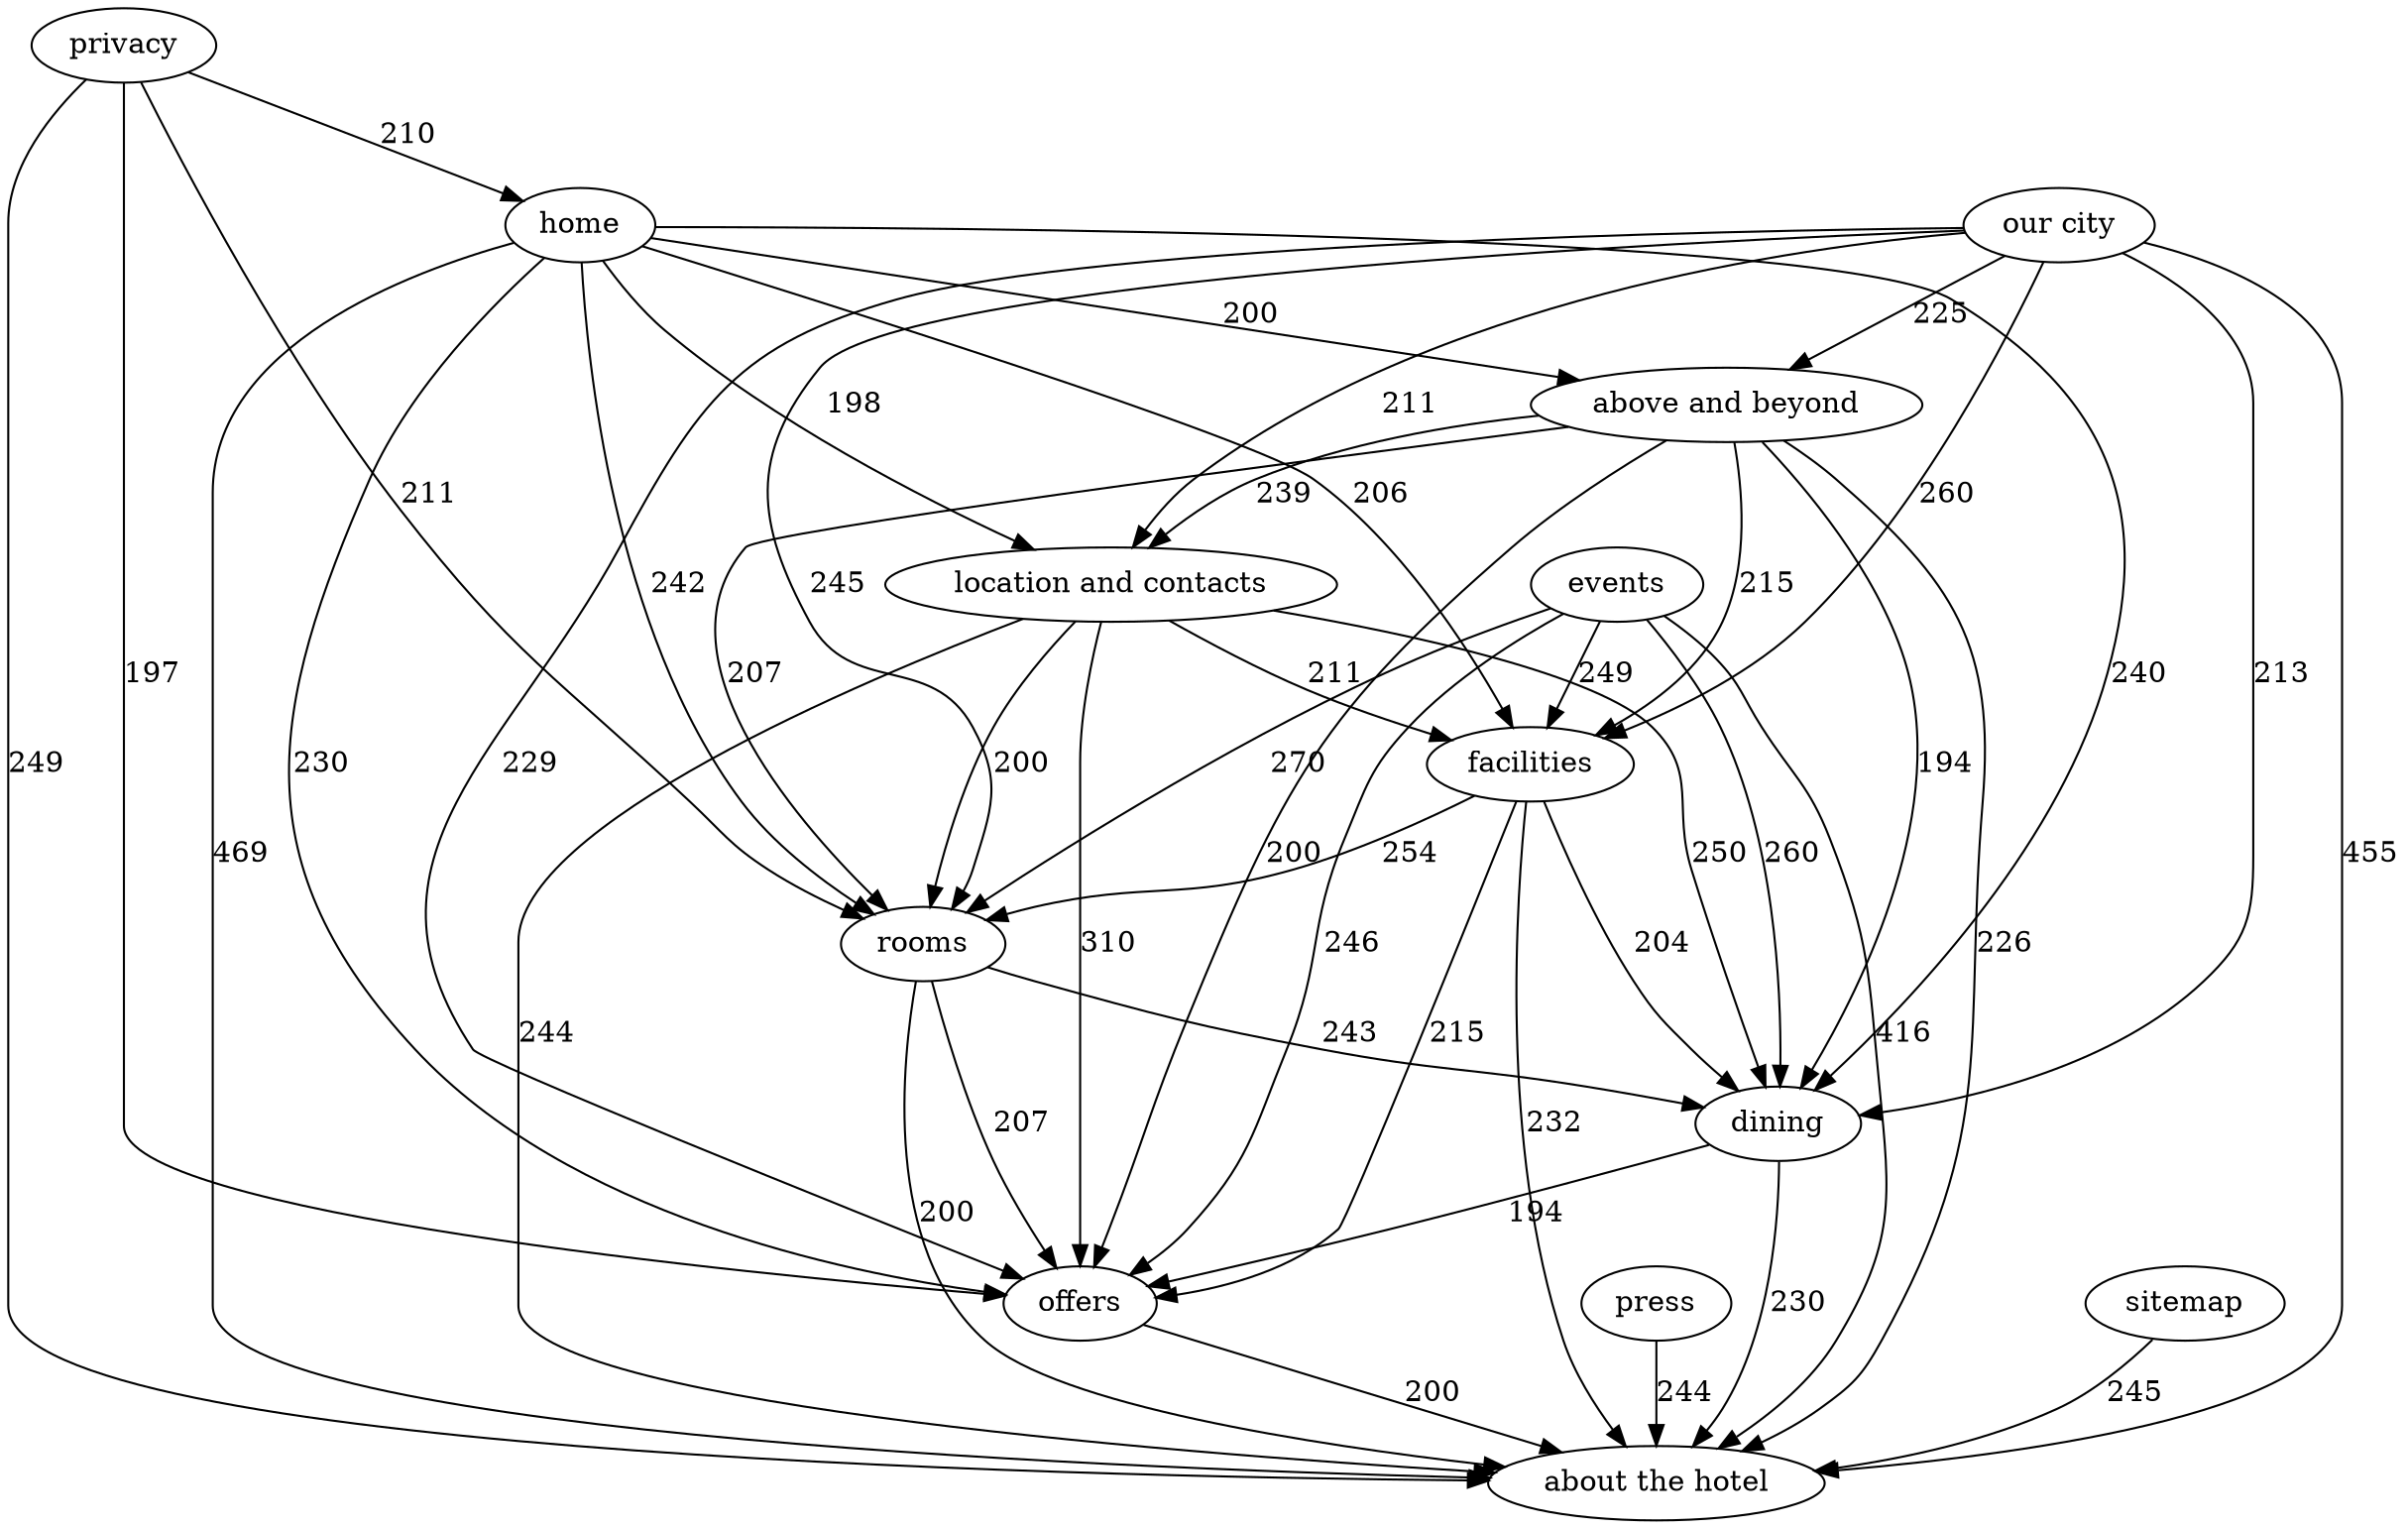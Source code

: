 strict digraph "" {
layout="dot";
privacy;
facilities;
"about the hotel";
dining;
offers;
rooms;
home;
press;
"above and beyond";
"location and contacts";
events;
sitemap;
"our city";
privacy -> home  [label=210, weight=210];
privacy -> offers  [label=197, weight=197];
privacy -> rooms  [label=211, weight=211];
privacy -> "about the hotel"  [label=249, weight=249];
facilities -> dining  [label=204, weight=204];
facilities -> offers  [label=215, weight=215];
facilities -> rooms  [label=254, weight=254];
facilities -> "about the hotel"  [label=232, weight=232];
dining -> offers  [label=194, weight=194];
dining -> "about the hotel"  [label=230, weight=230];
offers -> "about the hotel"  [label=200, weight=200];
rooms -> dining  [label=243, weight=243];
rooms -> offers  [label=207, weight=207];
rooms -> "about the hotel"  [label=200, weight=200];
home -> facilities  [label=206, weight=206];
home -> "about the hotel"  [label=469, weight=469];
home -> dining  [label=240, weight=240];
home -> offers  [label=230, weight=230];
home -> rooms  [label=242, weight=242];
home -> "above and beyond"  [label=200, weight=200];
home -> "location and contacts"  [label=198, weight=198];
press -> "about the hotel"  [label=244, weight=244];
"above and beyond" -> facilities  [label=215, weight=215];
"above and beyond" -> "about the hotel"  [label=226, weight=226];
"above and beyond" -> dining  [label=194, weight=194];
"above and beyond" -> offers  [label=200, weight=200];
"above and beyond" -> rooms  [label=207, weight=207];
"above and beyond" -> "location and contacts"  [label=239, weight=239];
"location and contacts" -> dining  [label=250, weight=250];
"location and contacts" -> facilities  [label=211, weight=211];
"location and contacts" -> offers  [label=310, weight=310];
"location and contacts" -> rooms  [label=200, weight=200];
"location and contacts" -> "about the hotel"  [label=244, weight=244];
events -> dining  [label=260, weight=260];
events -> offers  [label=246, weight=246];
events -> facilities  [label=249, weight=249];
events -> rooms  [label=270, weight=270];
events -> "about the hotel"  [label=416, weight=416];
sitemap -> "about the hotel"  [label=245, weight=245];
"our city" -> dining  [label=213, weight=213];
"our city" -> "about the hotel"  [label=455, weight=455];
"our city" -> facilities  [label=260, weight=260];
"our city" -> offers  [label=229, weight=229];
"our city" -> rooms  [label=245, weight=245];
"our city" -> "above and beyond"  [label=225, weight=225];
"our city" -> "location and contacts"  [label=211, weight=211];
}